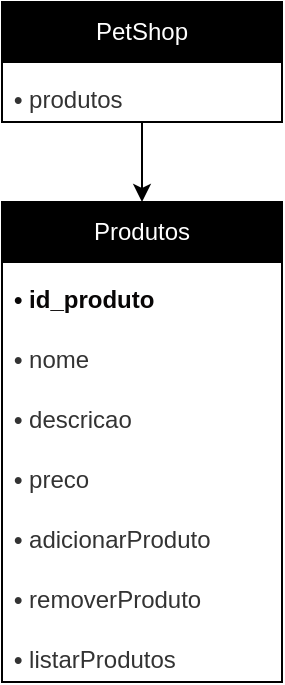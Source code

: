 <mxfile version="21.5.2" type="device">
  <diagram name="Página-1" id="me1laX0bHIltnxQRzWV9">
    <mxGraphModel dx="508" dy="469" grid="1" gridSize="10" guides="1" tooltips="1" connect="1" arrows="1" fold="1" page="1" pageScale="1" pageWidth="291" pageHeight="413" math="0" shadow="0">
      <root>
        <mxCell id="0" />
        <mxCell id="1" parent="0" />
        <mxCell id="wo1q24cNd0ytHgEPwjm9-1" style="edgeStyle=orthogonalEdgeStyle;rounded=0;orthogonalLoop=1;jettySize=auto;html=1;exitX=0.5;exitY=1;exitDx=0;exitDy=0;entryX=0.5;entryY=0;entryDx=0;entryDy=0;" edge="1" parent="1" source="DdiagUcfDGiYU_AQLuCv-1" target="DdiagUcfDGiYU_AQLuCv-20">
          <mxGeometry relative="1" as="geometry" />
        </mxCell>
        <mxCell id="DdiagUcfDGiYU_AQLuCv-1" value="&lt;font color=&quot;#ffffff&quot;&gt;PetShop&lt;/font&gt;" style="swimlane;fontStyle=0;childLayout=stackLayout;horizontal=1;startSize=30;horizontalStack=0;resizeParent=1;resizeParentMax=0;resizeLast=0;collapsible=1;marginBottom=0;whiteSpace=wrap;html=1;fillColor=#000000;strokeColor=#000000;" parent="1" vertex="1">
          <mxGeometry x="367" y="37" width="140" height="60" as="geometry" />
        </mxCell>
        <mxCell id="DdiagUcfDGiYU_AQLuCv-3" value="&lt;h1 style=&quot;border-color: var(--border-color); font-variant-numeric: normal; font-variant-east-asian: normal; font-variant-alternates: normal; margin: 0px 0px 5px; padding: 0px; font-kerning: auto; font-optical-sizing: auto; font-feature-settings: normal; font-variation-settings: normal; font-stretch: normal; line-height: 1; color: rgb(51, 51, 51);&quot;&gt;&lt;font style=&quot;border-color: var(--border-color); font-size: 12px;&quot;&gt;• &lt;span style=&quot;font-weight: normal;&quot;&gt;produtos&lt;/span&gt;&lt;/font&gt;&lt;/h1&gt;" style="text;strokeColor=none;fillColor=none;align=left;verticalAlign=middle;spacingLeft=4;spacingRight=4;overflow=hidden;points=[[0,0.5],[1,0.5]];portConstraint=eastwest;rotatable=0;whiteSpace=wrap;html=1;" parent="DdiagUcfDGiYU_AQLuCv-1" vertex="1">
          <mxGeometry y="30" width="140" height="30" as="geometry" />
        </mxCell>
        <mxCell id="DdiagUcfDGiYU_AQLuCv-20" value="&lt;font color=&quot;#ffffff&quot;&gt;Produtos&lt;/font&gt;" style="swimlane;fontStyle=0;childLayout=stackLayout;horizontal=1;startSize=30;horizontalStack=0;resizeParent=1;resizeParentMax=0;resizeLast=0;collapsible=1;marginBottom=0;whiteSpace=wrap;html=1;fillColor=#000000;strokeColor=#000000;" parent="1" vertex="1">
          <mxGeometry x="367" y="137" width="140" height="240" as="geometry" />
        </mxCell>
        <mxCell id="DdiagUcfDGiYU_AQLuCv-21" value="&lt;h1 style=&quot;margin: 0px 0px 5px; padding: 0px; font-variant-numeric: normal; font-variant-east-asian: normal; font-variant-alternates: normal; font-kerning: auto; font-optical-sizing: auto; font-feature-settings: normal; font-variation-settings: normal; font-stretch: normal; line-height: 1;&quot;&gt;&lt;font color=&quot;#080606&quot;&gt;&lt;font style=&quot;font-size: 12px;&quot;&gt;• id_produto&lt;/font&gt;&lt;/font&gt;&lt;/h1&gt;" style="text;strokeColor=none;fillColor=none;align=left;verticalAlign=middle;spacingLeft=4;spacingRight=4;overflow=hidden;points=[[0,0.5],[1,0.5]];portConstraint=eastwest;rotatable=0;whiteSpace=wrap;html=1;" parent="DdiagUcfDGiYU_AQLuCv-20" vertex="1">
          <mxGeometry y="30" width="140" height="30" as="geometry" />
        </mxCell>
        <mxCell id="DdiagUcfDGiYU_AQLuCv-22" value="&lt;h1 style=&quot;border-color: var(--border-color); font-variant-numeric: normal; font-variant-east-asian: normal; font-variant-alternates: normal; margin: 0px 0px 5px; padding: 0px; font-kerning: auto; font-optical-sizing: auto; font-feature-settings: normal; font-variation-settings: normal; font-stretch: normal; line-height: 1; color: rgb(51, 51, 51);&quot;&gt;&lt;font style=&quot;border-color: var(--border-color); font-size: 12px;&quot;&gt;• &lt;span style=&quot;font-weight: 400;&quot;&gt;nome&lt;/span&gt;&lt;/font&gt;&lt;/h1&gt;" style="text;strokeColor=none;fillColor=none;align=left;verticalAlign=middle;spacingLeft=4;spacingRight=4;overflow=hidden;points=[[0,0.5],[1,0.5]];portConstraint=eastwest;rotatable=0;whiteSpace=wrap;html=1;" parent="DdiagUcfDGiYU_AQLuCv-20" vertex="1">
          <mxGeometry y="60" width="140" height="30" as="geometry" />
        </mxCell>
        <mxCell id="DdiagUcfDGiYU_AQLuCv-23" value="&lt;h1 style=&quot;border-color: var(--border-color); font-variant-numeric: normal; font-variant-east-asian: normal; font-variant-alternates: normal; margin: 0px 0px 5px; padding: 0px; font-kerning: auto; font-optical-sizing: auto; font-feature-settings: normal; font-variation-settings: normal; font-stretch: normal; line-height: 1; color: rgb(51, 51, 51);&quot;&gt;&lt;font style=&quot;border-color: var(--border-color); font-size: 12px;&quot;&gt;• &lt;span style=&quot;font-weight: 400;&quot;&gt;descricao&lt;/span&gt;&lt;/font&gt;&lt;/h1&gt;" style="text;strokeColor=none;fillColor=none;align=left;verticalAlign=middle;spacingLeft=4;spacingRight=4;overflow=hidden;points=[[0,0.5],[1,0.5]];portConstraint=eastwest;rotatable=0;whiteSpace=wrap;html=1;" parent="DdiagUcfDGiYU_AQLuCv-20" vertex="1">
          <mxGeometry y="90" width="140" height="30" as="geometry" />
        </mxCell>
        <mxCell id="DdiagUcfDGiYU_AQLuCv-42" value="&lt;h1 style=&quot;border-color: var(--border-color); font-variant-numeric: normal; font-variant-east-asian: normal; font-variant-alternates: normal; margin: 0px 0px 5px; padding: 0px; font-kerning: auto; font-optical-sizing: auto; font-feature-settings: normal; font-variation-settings: normal; font-stretch: normal; line-height: 1; color: rgb(51, 51, 51);&quot;&gt;&lt;font style=&quot;border-color: var(--border-color); font-size: 12px;&quot;&gt;• &lt;span style=&quot;font-weight: 400;&quot;&gt;preco&lt;/span&gt;&lt;/font&gt;&lt;/h1&gt;" style="text;strokeColor=none;fillColor=none;align=left;verticalAlign=middle;spacingLeft=4;spacingRight=4;overflow=hidden;points=[[0,0.5],[1,0.5]];portConstraint=eastwest;rotatable=0;whiteSpace=wrap;html=1;" parent="DdiagUcfDGiYU_AQLuCv-20" vertex="1">
          <mxGeometry y="120" width="140" height="30" as="geometry" />
        </mxCell>
        <mxCell id="DdiagUcfDGiYU_AQLuCv-24" value="&lt;h1 style=&quot;border-color: var(--border-color); font-variant-numeric: normal; font-variant-east-asian: normal; font-variant-alternates: normal; margin: 0px 0px 5px; padding: 0px; font-kerning: auto; font-optical-sizing: auto; font-feature-settings: normal; font-variation-settings: normal; font-stretch: normal; line-height: 1; color: rgb(51, 51, 51);&quot;&gt;&lt;font style=&quot;font-size: 12px;&quot;&gt;•&lt;/font&gt;&lt;font style=&quot;font-size: 12px;&quot;&gt;&amp;nbsp;&lt;/font&gt;&lt;font style=&quot;font-size: 12px; font-weight: normal;&quot;&gt;adicionarProduto&lt;/font&gt;&lt;br&gt;&lt;/h1&gt;" style="text;strokeColor=none;fillColor=none;align=left;verticalAlign=middle;spacingLeft=4;spacingRight=4;overflow=hidden;points=[[0,0.5],[1,0.5]];portConstraint=eastwest;rotatable=0;whiteSpace=wrap;html=1;" parent="DdiagUcfDGiYU_AQLuCv-20" vertex="1">
          <mxGeometry y="150" width="140" height="30" as="geometry" />
        </mxCell>
        <mxCell id="DdiagUcfDGiYU_AQLuCv-43" value="&lt;h1 style=&quot;border-color: var(--border-color); font-variant-numeric: normal; font-variant-east-asian: normal; font-variant-alternates: normal; margin: 0px 0px 5px; padding: 0px; font-kerning: auto; font-optical-sizing: auto; font-feature-settings: normal; font-variation-settings: normal; font-stretch: normal; line-height: 1; color: rgb(51, 51, 51);&quot;&gt;&lt;font style=&quot;font-size: 12px;&quot;&gt;•&lt;/font&gt;&lt;font style=&quot;font-size: 12px;&quot;&gt;&amp;nbsp;&lt;/font&gt;&lt;span style=&quot;font-weight: normal;&quot;&gt;&lt;font style=&quot;font-size: 12px;&quot;&gt;remover&lt;/font&gt;&lt;/span&gt;&lt;font style=&quot;font-size: 12px; font-weight: normal;&quot;&gt;Produto&lt;/font&gt;&lt;br&gt;&lt;/h1&gt;" style="text;strokeColor=none;fillColor=none;align=left;verticalAlign=middle;spacingLeft=4;spacingRight=4;overflow=hidden;points=[[0,0.5],[1,0.5]];portConstraint=eastwest;rotatable=0;whiteSpace=wrap;html=1;" parent="DdiagUcfDGiYU_AQLuCv-20" vertex="1">
          <mxGeometry y="180" width="140" height="30" as="geometry" />
        </mxCell>
        <mxCell id="DdiagUcfDGiYU_AQLuCv-44" value="&lt;h1 style=&quot;border-color: var(--border-color); font-variant-numeric: normal; font-variant-east-asian: normal; font-variant-alternates: normal; margin: 0px 0px 5px; padding: 0px; font-kerning: auto; font-optical-sizing: auto; font-feature-settings: normal; font-variation-settings: normal; font-stretch: normal; line-height: 1; color: rgb(51, 51, 51);&quot;&gt;&lt;font style=&quot;font-size: 12px;&quot;&gt;•&lt;/font&gt;&lt;font style=&quot;font-size: 12px;&quot;&gt;&amp;nbsp;&lt;span style=&quot;font-weight: normal;&quot;&gt;lista&lt;/span&gt;&lt;/font&gt;&lt;span style=&quot;font-weight: normal;&quot;&gt;&lt;font style=&quot;font-size: 12px;&quot;&gt;r&lt;/font&gt;&lt;/span&gt;&lt;font style=&quot;font-size: 12px; font-weight: normal;&quot;&gt;Produtos&lt;/font&gt;&lt;br&gt;&lt;/h1&gt;" style="text;strokeColor=none;fillColor=none;align=left;verticalAlign=middle;spacingLeft=4;spacingRight=4;overflow=hidden;points=[[0,0.5],[1,0.5]];portConstraint=eastwest;rotatable=0;whiteSpace=wrap;html=1;" parent="DdiagUcfDGiYU_AQLuCv-20" vertex="1">
          <mxGeometry y="210" width="140" height="30" as="geometry" />
        </mxCell>
      </root>
    </mxGraphModel>
  </diagram>
</mxfile>
